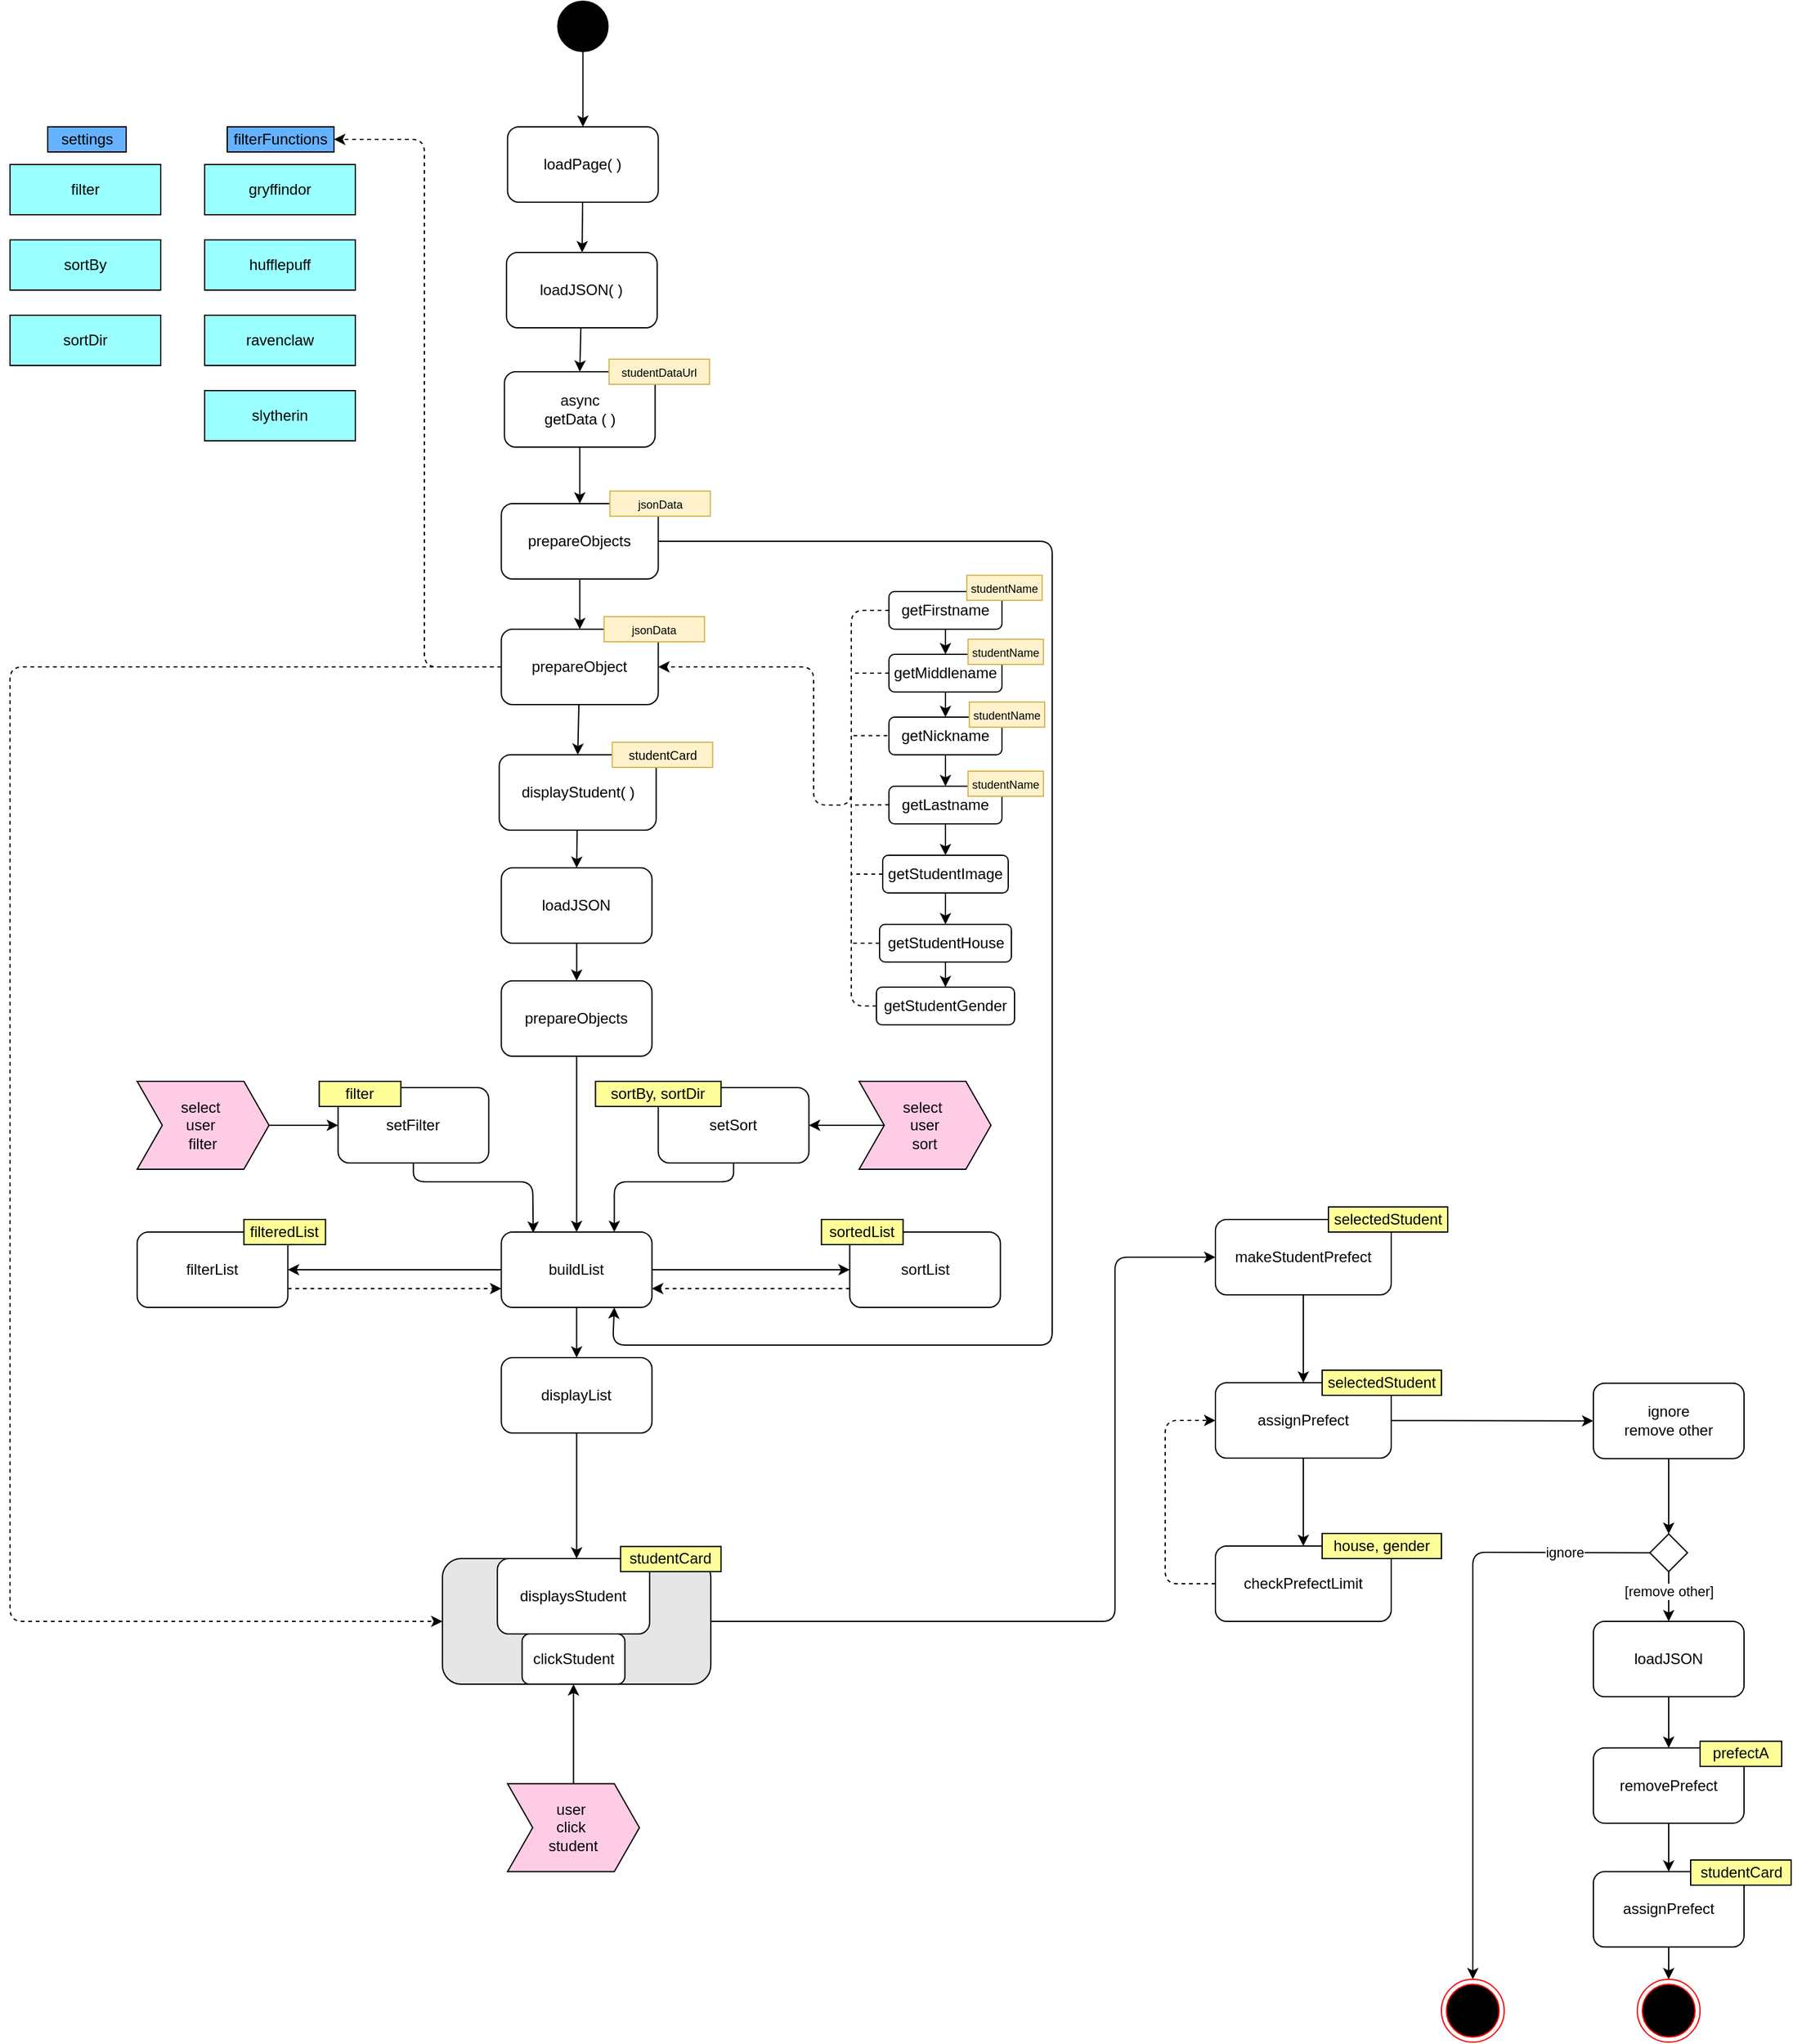 <mxfile>
    <diagram name="Page-1" id="Lkjmjo3w-PD-YkwlmQaR">
        <mxGraphModel dx="533" dy="1115" grid="1" gridSize="10" guides="1" tooltips="1" connect="1" arrows="1" fold="1" page="1" pageScale="1" pageWidth="850" pageHeight="1100" math="0" shadow="0">
            <root>
                <mxCell id="0"/>
                <mxCell id="1" parent="0"/>
                <mxCell id="229" style="edgeStyle=none;html=1;exitX=1;exitY=0.5;exitDx=0;exitDy=0;entryX=0;entryY=0.5;entryDx=0;entryDy=0;" edge="1" parent="1" source="59" target="86">
                    <mxGeometry relative="1" as="geometry">
                        <Array as="points">
                            <mxPoint x="1090" y="1530"/>
                            <mxPoint x="1090" y="1240"/>
                        </Array>
                    </mxGeometry>
                </mxCell>
                <mxCell id="59" value="" style="rounded=1;whiteSpace=wrap;html=1;fillColor=#E6E6E6;" parent="1" vertex="1">
                    <mxGeometry x="554.37" y="1480" width="213.75" height="100" as="geometry"/>
                </mxCell>
                <mxCell id="11" value="" style="edgeStyle=none;html=1;" parent="1" source="2" target="5" edge="1">
                    <mxGeometry relative="1" as="geometry"/>
                </mxCell>
                <mxCell id="2" value="select&amp;nbsp;&lt;br&gt;user&amp;nbsp;&lt;br&gt;filter&lt;br&gt;" style="shape=step;perimeter=stepPerimeter;whiteSpace=wrap;html=1;fixedSize=1;fillColor=#FFCCE6;" parent="1" vertex="1">
                    <mxGeometry x="311.25" y="1100" width="105" height="70" as="geometry"/>
                </mxCell>
                <mxCell id="12" value="" style="edgeStyle=none;html=1;" parent="1" source="4" target="6" edge="1">
                    <mxGeometry relative="1" as="geometry"/>
                </mxCell>
                <mxCell id="4" value="select&amp;nbsp;&lt;br&gt;user&lt;br&gt;sort&lt;br&gt;" style="shape=step;perimeter=stepPerimeter;whiteSpace=wrap;html=1;fixedSize=1;fillColor=#FFCCE6;" parent="1" vertex="1">
                    <mxGeometry x="886.25" y="1100" width="105" height="70" as="geometry"/>
                </mxCell>
                <mxCell id="9" value="" style="edgeStyle=none;html=1;entryX=0.212;entryY=0.01;entryDx=0;entryDy=0;entryPerimeter=0;" parent="1" source="5" target="7" edge="1">
                    <mxGeometry relative="1" as="geometry">
                        <mxPoint x="626.25" y="1200" as="targetPoint"/>
                        <Array as="points">
                            <mxPoint x="531.25" y="1180"/>
                            <mxPoint x="626.25" y="1180"/>
                        </Array>
                    </mxGeometry>
                </mxCell>
                <mxCell id="5" value="setFilter" style="rounded=1;whiteSpace=wrap;html=1;fillColor=#FFFFFF;" parent="1" vertex="1">
                    <mxGeometry x="471.25" y="1105" width="120" height="60" as="geometry"/>
                </mxCell>
                <mxCell id="10" style="edgeStyle=none;html=1;entryX=0.75;entryY=0;entryDx=0;entryDy=0;" parent="1" source="6" target="7" edge="1">
                    <mxGeometry relative="1" as="geometry">
                        <Array as="points">
                            <mxPoint x="786.25" y="1180"/>
                            <mxPoint x="691.25" y="1180"/>
                        </Array>
                    </mxGeometry>
                </mxCell>
                <mxCell id="6" value="setSort" style="rounded=1;whiteSpace=wrap;html=1;fillColor=#FFFFFF;" parent="1" vertex="1">
                    <mxGeometry x="726.25" y="1105" width="120" height="60" as="geometry"/>
                </mxCell>
                <mxCell id="18" style="edgeStyle=none;html=1;entryX=1;entryY=0.5;entryDx=0;entryDy=0;exitX=0;exitY=0.5;exitDx=0;exitDy=0;" parent="1" source="7" target="14" edge="1">
                    <mxGeometry relative="1" as="geometry"/>
                </mxCell>
                <mxCell id="19" style="edgeStyle=none;html=1;entryX=0;entryY=0.5;entryDx=0;entryDy=0;exitX=1;exitY=0.5;exitDx=0;exitDy=0;" parent="1" source="7" target="16" edge="1">
                    <mxGeometry relative="1" as="geometry">
                        <Array as="points"/>
                    </mxGeometry>
                </mxCell>
                <mxCell id="36" value="" style="edgeStyle=none;html=1;" parent="1" source="7" target="35" edge="1">
                    <mxGeometry relative="1" as="geometry"/>
                </mxCell>
                <mxCell id="7" value="buildList" style="rounded=1;whiteSpace=wrap;html=1;fillColor=#FFFFFF;" parent="1" vertex="1">
                    <mxGeometry x="601.25" y="1220" width="120" height="60" as="geometry"/>
                </mxCell>
                <mxCell id="14" value="filterList" style="rounded=1;whiteSpace=wrap;html=1;fillColor=#FFFFFF;" parent="1" vertex="1">
                    <mxGeometry x="311.25" y="1220" width="120" height="60" as="geometry"/>
                </mxCell>
                <mxCell id="15" value="filteredList" style="rounded=0;whiteSpace=wrap;html=1;fillColor=#FFFF99;" parent="1" vertex="1">
                    <mxGeometry x="396.25" y="1210" width="65" height="20" as="geometry"/>
                </mxCell>
                <mxCell id="16" value="sortList" style="rounded=1;whiteSpace=wrap;html=1;fillColor=#FFFFFF;" parent="1" vertex="1">
                    <mxGeometry x="878.75" y="1220" width="120" height="60" as="geometry"/>
                </mxCell>
                <mxCell id="33" value="" style="html=1;labelBackgroundColor=#ffffff;startArrow=none;startFill=0;startSize=6;endArrow=classic;endFill=1;endSize=6;jettySize=auto;orthogonalLoop=1;strokeWidth=1;dashed=1;fontSize=14;exitX=0;exitY=0.75;exitDx=0;exitDy=0;entryX=1;entryY=0.75;entryDx=0;entryDy=0;" parent="1" source="16" target="7" edge="1">
                    <mxGeometry width="60" height="60" relative="1" as="geometry">
                        <mxPoint x="796.25" y="1150" as="sourcePoint"/>
                        <mxPoint x="856.25" y="1090" as="targetPoint"/>
                    </mxGeometry>
                </mxCell>
                <mxCell id="34" value="" style="html=1;labelBackgroundColor=#ffffff;startArrow=none;startFill=0;startSize=6;endArrow=classic;endFill=1;endSize=6;jettySize=auto;orthogonalLoop=1;strokeWidth=1;dashed=1;fontSize=14;exitX=1;exitY=0.75;exitDx=0;exitDy=0;entryX=0;entryY=0.75;entryDx=0;entryDy=0;" parent="1" source="14" target="7" edge="1">
                    <mxGeometry width="60" height="60" relative="1" as="geometry">
                        <mxPoint x="618.75" y="1300" as="sourcePoint"/>
                        <mxPoint x="461.25" y="1300" as="targetPoint"/>
                    </mxGeometry>
                </mxCell>
                <mxCell id="55" style="edgeStyle=none;html=1;entryX=0.5;entryY=0;entryDx=0;entryDy=0;" parent="1" source="35" target="59" edge="1">
                    <mxGeometry relative="1" as="geometry">
                        <mxPoint x="660" y="1490" as="targetPoint"/>
                    </mxGeometry>
                </mxCell>
                <mxCell id="35" value="displayList" style="rounded=1;whiteSpace=wrap;html=1;fillColor=#FFFFFF;" parent="1" vertex="1">
                    <mxGeometry x="601.25" y="1320" width="120" height="60" as="geometry"/>
                </mxCell>
                <mxCell id="37" value="filter" style="rounded=0;whiteSpace=wrap;html=1;fillColor=#99FFFF;" parent="1" vertex="1">
                    <mxGeometry x="210" y="370" width="120" height="40" as="geometry"/>
                </mxCell>
                <mxCell id="38" value="sortBy" style="rounded=0;whiteSpace=wrap;html=1;fillColor=#99FFFF;" parent="1" vertex="1">
                    <mxGeometry x="210" y="430" width="120" height="40" as="geometry"/>
                </mxCell>
                <mxCell id="39" value="sortDir" style="rounded=0;whiteSpace=wrap;html=1;fillColor=#99FFFF;" parent="1" vertex="1">
                    <mxGeometry x="210" y="490" width="120" height="40" as="geometry"/>
                </mxCell>
                <mxCell id="40" value="filter" style="rounded=0;whiteSpace=wrap;html=1;fillColor=#FFFF99;" parent="1" vertex="1">
                    <mxGeometry x="456.25" y="1100" width="65" height="20" as="geometry"/>
                </mxCell>
                <mxCell id="44" value="sortedList" style="rounded=0;whiteSpace=wrap;html=1;fillColor=#FFFF99;" parent="1" vertex="1">
                    <mxGeometry x="856.25" y="1210" width="65" height="20" as="geometry"/>
                </mxCell>
                <mxCell id="45" value="settings" style="rounded=0;whiteSpace=wrap;html=1;fillColor=#66B2FF;" parent="1" vertex="1">
                    <mxGeometry x="240" y="340" width="62.5" height="20" as="geometry"/>
                </mxCell>
                <mxCell id="46" value="sortBy, sortDir" style="rounded=0;whiteSpace=wrap;html=1;fillColor=#FFFF99;" parent="1" vertex="1">
                    <mxGeometry x="676.25" y="1100" width="100" height="20" as="geometry"/>
                </mxCell>
                <mxCell id="48" value="" style="edgeStyle=orthogonalEdgeStyle;rounded=0;orthogonalLoop=1;jettySize=auto;html=1;" parent="1" source="49" edge="1">
                    <mxGeometry relative="1" as="geometry">
                        <mxPoint x="661.25" y="1020" as="targetPoint"/>
                    </mxGeometry>
                </mxCell>
                <mxCell id="49" value="loadJSON" style="rounded=1;whiteSpace=wrap;html=1;fillColor=#FFFFFF;" parent="1" vertex="1">
                    <mxGeometry x="601.25" y="930" width="120" height="60" as="geometry"/>
                </mxCell>
                <mxCell id="52" style="edgeStyle=none;html=1;entryX=0.5;entryY=0;entryDx=0;entryDy=0;" parent="1" source="50" target="7" edge="1">
                    <mxGeometry relative="1" as="geometry"/>
                </mxCell>
                <mxCell id="50" value="prepareObjects" style="rounded=1;whiteSpace=wrap;html=1;fillColor=#FFFFFF;" parent="1" vertex="1">
                    <mxGeometry x="601.25" y="1020" width="120" height="60" as="geometry"/>
                </mxCell>
                <mxCell id="53" value="displaysStudent" style="rounded=1;whiteSpace=wrap;html=1;fillColor=#FFFFFF;" parent="1" vertex="1">
                    <mxGeometry x="598.12" y="1480" width="121.25" height="60" as="geometry"/>
                </mxCell>
                <mxCell id="54" value="studentCard" style="rounded=0;whiteSpace=wrap;html=1;fillColor=#FFFF99;" parent="1" vertex="1">
                    <mxGeometry x="696.25" y="1470.36" width="80" height="20" as="geometry"/>
                </mxCell>
                <mxCell id="60" value="clickStudent" style="rounded=1;whiteSpace=wrap;html=1;fillColor=#FFFFFF;" parent="1" vertex="1">
                    <mxGeometry x="617.81" y="1540" width="81.88" height="40" as="geometry"/>
                </mxCell>
                <mxCell id="110" value="" style="edgeStyle=none;html=1;" parent="1" source="86" edge="1">
                    <mxGeometry relative="1" as="geometry">
                        <mxPoint x="1240" y="1340" as="targetPoint"/>
                    </mxGeometry>
                </mxCell>
                <mxCell id="86" value="makeStudentPrefect" style="rounded=1;whiteSpace=wrap;html=1;fillColor=#FFFFFF;" parent="1" vertex="1">
                    <mxGeometry x="1170" y="1210" width="140" height="60" as="geometry"/>
                </mxCell>
                <mxCell id="162" style="edgeStyle=none;html=1;exitX=0;exitY=0.5;exitDx=0;exitDy=0;entryX=0.5;entryY=0;entryDx=0;entryDy=0;startArrow=none;" edge="1" parent="1" source="179" target="161">
                    <mxGeometry relative="1" as="geometry">
                        <Array as="points">
                            <mxPoint x="1375" y="1475"/>
                        </Array>
                    </mxGeometry>
                </mxCell>
                <mxCell id="196" value="ignore" style="edgeLabel;html=1;align=center;verticalAlign=middle;resizable=0;points=[];" connectable="0" vertex="1" parent="162">
                    <mxGeometry x="-0.638" y="1" relative="1" as="geometry">
                        <mxPoint x="19" y="-1" as="offset"/>
                    </mxGeometry>
                </mxCell>
                <mxCell id="197" style="edgeStyle=none;html=1;entryX=0.5;entryY=0;entryDx=0;entryDy=0;" edge="1" parent="1" source="88" target="179">
                    <mxGeometry relative="1" as="geometry"/>
                </mxCell>
                <mxCell id="88" value="ignore&lt;br&gt;remove other" style="rounded=1;whiteSpace=wrap;html=1;fillColor=#FFFFFF;" parent="1" vertex="1">
                    <mxGeometry x="1471" y="1340.36" width="120" height="60" as="geometry"/>
                </mxCell>
                <mxCell id="228" value="" style="edgeStyle=none;html=1;" edge="1" parent="1" source="109" target="60">
                    <mxGeometry relative="1" as="geometry"/>
                </mxCell>
                <mxCell id="109" value="user&amp;nbsp;&lt;br&gt;click&amp;nbsp;&lt;br&gt;student" style="shape=step;perimeter=stepPerimeter;whiteSpace=wrap;html=1;fixedSize=1;fillColor=#FFCCE6;" parent="1" vertex="1">
                    <mxGeometry x="606.25" y="1659.29" width="105" height="70" as="geometry"/>
                </mxCell>
                <mxCell id="145" value="" style="edgeStyle=none;html=1;entryX=0;entryY=0.5;entryDx=0;entryDy=0;" edge="1" parent="1" source="144" target="88">
                    <mxGeometry relative="1" as="geometry">
                        <mxPoint x="1350" y="1410" as="targetPoint"/>
                    </mxGeometry>
                </mxCell>
                <mxCell id="153" style="edgeStyle=none;html=1;entryX=0.5;entryY=0;entryDx=0;entryDy=0;" edge="1" parent="1" source="144" target="148">
                    <mxGeometry relative="1" as="geometry"/>
                </mxCell>
                <mxCell id="144" value="assignPrefect" style="rounded=1;whiteSpace=wrap;html=1;fillColor=#FFFFFF;" vertex="1" parent="1">
                    <mxGeometry x="1170" y="1340" width="140" height="60" as="geometry"/>
                </mxCell>
                <mxCell id="148" value="checkPrefectLimit" style="rounded=1;whiteSpace=wrap;html=1;fillColor=#FFFFFF;" vertex="1" parent="1">
                    <mxGeometry x="1170" y="1470" width="140" height="60" as="geometry"/>
                </mxCell>
                <mxCell id="142" value="house, gender" style="rounded=0;whiteSpace=wrap;html=1;fillColor=#FFFF99;" parent="1" vertex="1">
                    <mxGeometry x="1255" y="1460" width="95" height="20" as="geometry"/>
                </mxCell>
                <mxCell id="152" value="" style="html=1;labelBackgroundColor=#ffffff;startArrow=none;startFill=0;startSize=6;endArrow=classic;endFill=1;endSize=6;jettySize=auto;orthogonalLoop=1;strokeWidth=1;dashed=1;fontSize=14;exitX=0;exitY=0.5;exitDx=0;exitDy=0;entryX=0;entryY=0.5;entryDx=0;entryDy=0;" edge="1" parent="1" source="148" target="144">
                    <mxGeometry width="60" height="60" relative="1" as="geometry">
                        <mxPoint x="1000" y="1460" as="sourcePoint"/>
                        <mxPoint x="1130" y="1380" as="targetPoint"/>
                        <Array as="points">
                            <mxPoint x="1130" y="1500"/>
                            <mxPoint x="1130" y="1370"/>
                        </Array>
                    </mxGeometry>
                </mxCell>
                <mxCell id="155" value="selectedStudent" style="rounded=0;whiteSpace=wrap;html=1;fillColor=#FFFF99;" vertex="1" parent="1">
                    <mxGeometry x="1255" y="1330" width="95" height="20" as="geometry"/>
                </mxCell>
                <mxCell id="156" value="selectedStudent" style="rounded=0;whiteSpace=wrap;html=1;fillColor=#FFFF99;" vertex="1" parent="1">
                    <mxGeometry x="1260" y="1200" width="95" height="20" as="geometry"/>
                </mxCell>
                <mxCell id="170" style="edgeStyle=none;html=1;entryX=0.5;entryY=0;entryDx=0;entryDy=0;" edge="1" parent="1" source="157" target="165">
                    <mxGeometry relative="1" as="geometry"/>
                </mxCell>
                <mxCell id="157" value="loadJSON" style="rounded=1;whiteSpace=wrap;html=1;fillColor=#FFFFFF;" vertex="1" parent="1">
                    <mxGeometry x="1471" y="1530" width="120" height="60" as="geometry"/>
                </mxCell>
                <mxCell id="161" value="" style="ellipse;html=1;shape=endState;fillColor=#000000;strokeColor=#ff0000;" vertex="1" parent="1">
                    <mxGeometry x="1350" y="1815.0" width="50" height="50" as="geometry"/>
                </mxCell>
                <mxCell id="171" style="edgeStyle=none;html=1;entryX=0.5;entryY=0;entryDx=0;entryDy=0;" edge="1" parent="1" source="165" target="167">
                    <mxGeometry relative="1" as="geometry"/>
                </mxCell>
                <mxCell id="165" value="removePrefect" style="rounded=1;whiteSpace=wrap;html=1;fillColor=#FFFFFF;" vertex="1" parent="1">
                    <mxGeometry x="1471" y="1630.71" width="120" height="60" as="geometry"/>
                </mxCell>
                <mxCell id="166" value="prefectA" style="rounded=0;whiteSpace=wrap;html=1;fillColor=#FFFF99;" vertex="1" parent="1">
                    <mxGeometry x="1556" y="1625.42" width="65" height="20" as="geometry"/>
                </mxCell>
                <mxCell id="194" value="" style="edgeStyle=none;html=1;" edge="1" parent="1" source="167" target="192">
                    <mxGeometry relative="1" as="geometry"/>
                </mxCell>
                <mxCell id="167" value="assignPrefect" style="rounded=1;whiteSpace=wrap;html=1;fillColor=#FFFFFF;" vertex="1" parent="1">
                    <mxGeometry x="1471" y="1729.29" width="120" height="60" as="geometry"/>
                </mxCell>
                <mxCell id="168" value="studentCard" style="rounded=0;whiteSpace=wrap;html=1;fillColor=#FFFF99;" vertex="1" parent="1">
                    <mxGeometry x="1548.5" y="1720" width="80" height="20" as="geometry"/>
                </mxCell>
                <mxCell id="181" value="" style="edgeStyle=none;html=1;" edge="1" parent="1" source="179" target="157">
                    <mxGeometry relative="1" as="geometry"/>
                </mxCell>
                <mxCell id="182" value="[remove other]" style="edgeLabel;html=1;align=center;verticalAlign=middle;resizable=0;points=[];" connectable="0" vertex="1" parent="181">
                    <mxGeometry x="-0.556" relative="1" as="geometry">
                        <mxPoint y="6" as="offset"/>
                    </mxGeometry>
                </mxCell>
                <mxCell id="179" value="" style="rhombus;whiteSpace=wrap;html=1;fillColor=none;" vertex="1" parent="1">
                    <mxGeometry x="1516" y="1460.36" width="30" height="30" as="geometry"/>
                </mxCell>
                <mxCell id="192" value="" style="ellipse;html=1;shape=endState;fillColor=#000000;strokeColor=#ff0000;" vertex="1" parent="1">
                    <mxGeometry x="1506" y="1815.0" width="50" height="50" as="geometry"/>
                </mxCell>
                <mxCell id="198" value="" style="edgeStyle=orthogonalEdgeStyle;rounded=0;orthogonalLoop=1;jettySize=auto;html=1;fontSize=9;" edge="1" parent="1" source="199" target="201">
                    <mxGeometry relative="1" as="geometry"/>
                </mxCell>
                <mxCell id="199" value="" style="ellipse;whiteSpace=wrap;html=1;aspect=fixed;fillColor=#000000;" vertex="1" parent="1">
                    <mxGeometry x="646.25" y="240" width="40" height="40" as="geometry"/>
                </mxCell>
                <mxCell id="232" value="" style="edgeStyle=none;html=1;" edge="1" parent="1" source="201" target="203">
                    <mxGeometry relative="1" as="geometry"/>
                </mxCell>
                <mxCell id="201" value="loadPage( )" style="rounded=1;whiteSpace=wrap;html=1;fillColor=#FFFFFF;" vertex="1" parent="1">
                    <mxGeometry x="606.25" y="340" width="120" height="60" as="geometry"/>
                </mxCell>
                <mxCell id="234" style="edgeStyle=none;html=1;entryX=0.5;entryY=0;entryDx=0;entryDy=0;" edge="1" parent="1" source="203" target="205">
                    <mxGeometry relative="1" as="geometry"/>
                </mxCell>
                <mxCell id="203" value="loadJSON( )" style="rounded=1;whiteSpace=wrap;html=1;fillColor=#FFFFFF;" vertex="1" parent="1">
                    <mxGeometry x="605.38" y="440" width="120" height="60" as="geometry"/>
                </mxCell>
                <mxCell id="235" style="edgeStyle=none;html=1;entryX=0.5;entryY=0;entryDx=0;entryDy=0;" edge="1" parent="1" source="205" target="209">
                    <mxGeometry relative="1" as="geometry"/>
                </mxCell>
                <mxCell id="205" value="async&lt;br&gt;getData ( )" style="rounded=1;whiteSpace=wrap;html=1;fillColor=#FFFFFF;" vertex="1" parent="1">
                    <mxGeometry x="603.75" y="535" width="120" height="60" as="geometry"/>
                </mxCell>
                <mxCell id="236" style="edgeStyle=none;html=1;entryX=0.5;entryY=0;entryDx=0;entryDy=0;" edge="1" parent="1" source="209" target="226">
                    <mxGeometry relative="1" as="geometry"/>
                </mxCell>
                <mxCell id="239" style="edgeStyle=none;html=1;entryX=0.75;entryY=1;entryDx=0;entryDy=0;exitX=1;exitY=0.5;exitDx=0;exitDy=0;" edge="1" parent="1" source="209" target="7">
                    <mxGeometry relative="1" as="geometry">
                        <Array as="points">
                            <mxPoint x="1040" y="670"/>
                            <mxPoint x="1040" y="1310"/>
                            <mxPoint x="690" y="1310"/>
                        </Array>
                    </mxGeometry>
                </mxCell>
                <mxCell id="209" value="prepareObjects" style="rounded=1;whiteSpace=wrap;html=1;fillColor=#FFFFFF;" vertex="1" parent="1">
                    <mxGeometry x="601.25" y="640" width="125" height="60" as="geometry"/>
                </mxCell>
                <mxCell id="210" value="&lt;font style=&quot;font-size: 9px;&quot;&gt;jsonData&lt;/font&gt;" style="rounded=0;whiteSpace=wrap;html=1;fillColor=#fff2cc;strokeColor=#d6b656;" vertex="1" parent="1">
                    <mxGeometry x="687.75" y="630" width="80" height="20" as="geometry"/>
                </mxCell>
                <mxCell id="238" style="edgeStyle=none;html=1;entryX=0.5;entryY=0;entryDx=0;entryDy=0;" edge="1" parent="1" source="213" target="49">
                    <mxGeometry relative="1" as="geometry"/>
                </mxCell>
                <mxCell id="213" value="displayStudent( )" style="rounded=1;whiteSpace=wrap;html=1;fillColor=#FFFFFF;" vertex="1" parent="1">
                    <mxGeometry x="599.62" y="840" width="125" height="60" as="geometry"/>
                </mxCell>
                <mxCell id="214" value="&lt;font size=&quot;1&quot;&gt;studentCard&lt;/font&gt;" style="rounded=0;whiteSpace=wrap;html=1;fillColor=#fff2cc;strokeColor=#d6b656;" vertex="1" parent="1">
                    <mxGeometry x="689.62" y="830" width="80" height="20" as="geometry"/>
                </mxCell>
                <mxCell id="215" value="&lt;font style=&quot;font-size: 9px;&quot;&gt;studentDataUrl&lt;/font&gt;" style="rounded=0;whiteSpace=wrap;html=1;fillColor=#fff2cc;strokeColor=#d6b656;" vertex="1" parent="1">
                    <mxGeometry x="687.12" y="525" width="80" height="20" as="geometry"/>
                </mxCell>
                <mxCell id="221" value="gryffindor" style="rounded=0;whiteSpace=wrap;html=1;fillColor=#99FFFF;" vertex="1" parent="1">
                    <mxGeometry x="365" y="370" width="120" height="40" as="geometry"/>
                </mxCell>
                <mxCell id="222" value="hufflepuff" style="rounded=0;whiteSpace=wrap;html=1;fillColor=#99FFFF;" vertex="1" parent="1">
                    <mxGeometry x="365" y="430" width="120" height="40" as="geometry"/>
                </mxCell>
                <mxCell id="223" value="ravenclaw" style="rounded=0;whiteSpace=wrap;html=1;fillColor=#99FFFF;" vertex="1" parent="1">
                    <mxGeometry x="365" y="490" width="120" height="40" as="geometry"/>
                </mxCell>
                <mxCell id="224" value="filterFunctions" style="rounded=0;whiteSpace=wrap;html=1;fillColor=#66B2FF;" vertex="1" parent="1">
                    <mxGeometry x="383" y="340" width="85" height="20" as="geometry"/>
                </mxCell>
                <mxCell id="225" value="slytherin" style="rounded=0;whiteSpace=wrap;html=1;fillColor=#99FFFF;" vertex="1" parent="1">
                    <mxGeometry x="365" y="550" width="120" height="40" as="geometry"/>
                </mxCell>
                <mxCell id="237" style="edgeStyle=none;html=1;entryX=0.5;entryY=0;entryDx=0;entryDy=0;" edge="1" parent="1" source="226" target="213">
                    <mxGeometry relative="1" as="geometry"/>
                </mxCell>
                <mxCell id="226" value="prepareObject" style="rounded=1;whiteSpace=wrap;html=1;fillColor=#FFFFFF;" vertex="1" parent="1">
                    <mxGeometry x="601.25" y="740" width="125" height="60" as="geometry"/>
                </mxCell>
                <mxCell id="227" value="&lt;font style=&quot;font-size: 9px;&quot;&gt;jsonData&lt;/font&gt;" style="rounded=0;whiteSpace=wrap;html=1;fillColor=#fff2cc;strokeColor=#d6b656;" vertex="1" parent="1">
                    <mxGeometry x="683.12" y="730" width="80" height="20" as="geometry"/>
                </mxCell>
                <mxCell id="231" value="" style="html=1;labelBackgroundColor=#ffffff;startArrow=none;startFill=0;startSize=6;endArrow=classic;endFill=1;endSize=6;jettySize=auto;orthogonalLoop=1;strokeWidth=1;dashed=1;fontSize=14;exitX=0;exitY=0.5;exitDx=0;exitDy=0;entryX=1;entryY=0.5;entryDx=0;entryDy=0;" edge="1" parent="1" source="226" target="224">
                    <mxGeometry width="60" height="60" relative="1" as="geometry">
                        <mxPoint x="490" y="990" as="sourcePoint"/>
                        <mxPoint x="510" y="340" as="targetPoint"/>
                        <Array as="points">
                            <mxPoint x="540" y="770"/>
                            <mxPoint x="540" y="350"/>
                        </Array>
                    </mxGeometry>
                </mxCell>
                <mxCell id="240" value="" style="html=1;labelBackgroundColor=#ffffff;startArrow=none;startFill=0;startSize=6;endArrow=classic;endFill=1;endSize=6;jettySize=auto;orthogonalLoop=1;strokeWidth=1;dashed=1;fontSize=14;exitX=0;exitY=0.5;exitDx=0;exitDy=0;entryX=0;entryY=0.5;entryDx=0;entryDy=0;" edge="1" parent="1" source="226" target="59">
                    <mxGeometry width="60" height="60" relative="1" as="geometry">
                        <mxPoint x="310" y="660" as="sourcePoint"/>
                        <mxPoint x="370" y="600" as="targetPoint"/>
                        <Array as="points">
                            <mxPoint x="210" y="770"/>
                            <mxPoint x="210" y="1530"/>
                        </Array>
                    </mxGeometry>
                </mxCell>
                <mxCell id="252" style="edgeStyle=none;html=1;entryX=0.5;entryY=0;entryDx=0;entryDy=0;" edge="1" parent="1" source="241" target="242">
                    <mxGeometry relative="1" as="geometry"/>
                </mxCell>
                <mxCell id="241" value="getFirstname" style="rounded=1;whiteSpace=wrap;html=1;fillColor=#FFFFFF;" vertex="1" parent="1">
                    <mxGeometry x="910" y="710" width="90" height="30" as="geometry"/>
                </mxCell>
                <mxCell id="253" style="edgeStyle=none;html=1;entryX=0.5;entryY=0;entryDx=0;entryDy=0;" edge="1" parent="1" source="242" target="243">
                    <mxGeometry relative="1" as="geometry"/>
                </mxCell>
                <mxCell id="242" value="getMiddlename" style="rounded=1;whiteSpace=wrap;html=1;fillColor=#FFFFFF;" vertex="1" parent="1">
                    <mxGeometry x="910" y="760" width="90" height="30" as="geometry"/>
                </mxCell>
                <mxCell id="254" style="edgeStyle=none;html=1;" edge="1" parent="1" source="243" target="244">
                    <mxGeometry relative="1" as="geometry"/>
                </mxCell>
                <mxCell id="243" value="getNickname" style="rounded=1;whiteSpace=wrap;html=1;fillColor=#FFFFFF;" vertex="1" parent="1">
                    <mxGeometry x="910" y="810" width="90" height="30" as="geometry"/>
                </mxCell>
                <mxCell id="255" style="edgeStyle=none;html=1;entryX=0.5;entryY=0;entryDx=0;entryDy=0;" edge="1" parent="1" source="244" target="245">
                    <mxGeometry relative="1" as="geometry"/>
                </mxCell>
                <mxCell id="244" value="getLastname" style="rounded=1;whiteSpace=wrap;html=1;fillColor=#FFFFFF;" vertex="1" parent="1">
                    <mxGeometry x="910" y="865" width="90" height="30" as="geometry"/>
                </mxCell>
                <mxCell id="256" style="edgeStyle=none;html=1;entryX=0.5;entryY=0;entryDx=0;entryDy=0;" edge="1" parent="1" source="245" target="246">
                    <mxGeometry relative="1" as="geometry"/>
                </mxCell>
                <mxCell id="245" value="getStudentImage" style="rounded=1;whiteSpace=wrap;html=1;fillColor=#FFFFFF;" vertex="1" parent="1">
                    <mxGeometry x="905" y="920" width="100" height="30" as="geometry"/>
                </mxCell>
                <mxCell id="257" style="edgeStyle=none;html=1;" edge="1" parent="1" source="246" target="247">
                    <mxGeometry relative="1" as="geometry"/>
                </mxCell>
                <mxCell id="246" value="getStudentHouse" style="rounded=1;whiteSpace=wrap;html=1;fillColor=#FFFFFF;" vertex="1" parent="1">
                    <mxGeometry x="902.5" y="975" width="105" height="30" as="geometry"/>
                </mxCell>
                <mxCell id="247" value="getStudentGender" style="rounded=1;whiteSpace=wrap;html=1;fillColor=#FFFFFF;" vertex="1" parent="1">
                    <mxGeometry x="900" y="1025" width="110" height="30" as="geometry"/>
                </mxCell>
                <mxCell id="258" value="" style="html=1;labelBackgroundColor=#ffffff;startArrow=none;startFill=0;startSize=6;endArrow=classic;endFill=1;endSize=6;jettySize=auto;orthogonalLoop=1;strokeWidth=1;dashed=1;fontSize=14;exitX=0;exitY=0.5;exitDx=0;exitDy=0;entryX=1;entryY=0.5;entryDx=0;entryDy=0;" edge="1" parent="1" source="241" target="226">
                    <mxGeometry width="60" height="60" relative="1" as="geometry">
                        <mxPoint x="830" y="700" as="sourcePoint"/>
                        <mxPoint x="890" y="640" as="targetPoint"/>
                        <Array as="points">
                            <mxPoint x="880" y="725"/>
                            <mxPoint x="880" y="880"/>
                            <mxPoint x="850" y="880"/>
                            <mxPoint x="850" y="770"/>
                        </Array>
                    </mxGeometry>
                </mxCell>
                <mxCell id="260" value="" style="endArrow=none;dashed=1;html=1;exitX=0;exitY=0.5;exitDx=0;exitDy=0;" edge="1" parent="1" source="242">
                    <mxGeometry width="50" height="50" relative="1" as="geometry">
                        <mxPoint x="830" y="690" as="sourcePoint"/>
                        <mxPoint x="880" y="775" as="targetPoint"/>
                    </mxGeometry>
                </mxCell>
                <mxCell id="262" value="" style="endArrow=none;dashed=1;html=1;exitX=0;exitY=0.5;exitDx=0;exitDy=0;" edge="1" parent="1">
                    <mxGeometry width="50" height="50" relative="1" as="geometry">
                        <mxPoint x="908.75" y="824.79" as="sourcePoint"/>
                        <mxPoint x="878.75" y="824.79" as="targetPoint"/>
                    </mxGeometry>
                </mxCell>
                <mxCell id="263" value="" style="endArrow=none;dashed=1;html=1;exitX=0;exitY=0.5;exitDx=0;exitDy=0;" edge="1" parent="1">
                    <mxGeometry width="50" height="50" relative="1" as="geometry">
                        <mxPoint x="910" y="879.79" as="sourcePoint"/>
                        <mxPoint x="880" y="880" as="targetPoint"/>
                    </mxGeometry>
                </mxCell>
                <mxCell id="264" value="" style="endArrow=none;dashed=1;html=1;exitX=0;exitY=0.5;exitDx=0;exitDy=0;" edge="1" parent="1" source="247">
                    <mxGeometry width="50" height="50" relative="1" as="geometry">
                        <mxPoint x="850" y="920" as="sourcePoint"/>
                        <mxPoint x="880" y="870" as="targetPoint"/>
                        <Array as="points">
                            <mxPoint x="880" y="1040"/>
                        </Array>
                    </mxGeometry>
                </mxCell>
                <mxCell id="265" value="" style="endArrow=none;dashed=1;html=1;exitX=0;exitY=0.5;exitDx=0;exitDy=0;" edge="1" parent="1" source="245">
                    <mxGeometry width="50" height="50" relative="1" as="geometry">
                        <mxPoint x="850" y="920" as="sourcePoint"/>
                        <mxPoint x="880" y="935" as="targetPoint"/>
                    </mxGeometry>
                </mxCell>
                <mxCell id="266" value="" style="endArrow=none;dashed=1;html=1;exitX=0;exitY=0.5;exitDx=0;exitDy=0;" edge="1" parent="1" source="246">
                    <mxGeometry width="50" height="50" relative="1" as="geometry">
                        <mxPoint x="850" y="920" as="sourcePoint"/>
                        <mxPoint x="880" y="990" as="targetPoint"/>
                    </mxGeometry>
                </mxCell>
                <mxCell id="267" value="&lt;font style=&quot;font-size: 9px;&quot;&gt;studentName&lt;/font&gt;" style="rounded=0;whiteSpace=wrap;html=1;fillColor=#fff2cc;strokeColor=#d6b656;" vertex="1" parent="1">
                    <mxGeometry x="972" y="697" width="60" height="20" as="geometry"/>
                </mxCell>
                <mxCell id="268" value="&lt;font style=&quot;font-size: 9px;&quot;&gt;studentName&lt;/font&gt;" style="rounded=0;whiteSpace=wrap;html=1;fillColor=#fff2cc;strokeColor=#d6b656;" vertex="1" parent="1">
                    <mxGeometry x="973" y="748" width="60" height="20" as="geometry"/>
                </mxCell>
                <mxCell id="269" value="&lt;font style=&quot;font-size: 9px;&quot;&gt;studentName&lt;/font&gt;" style="rounded=0;whiteSpace=wrap;html=1;fillColor=#fff2cc;strokeColor=#d6b656;" vertex="1" parent="1">
                    <mxGeometry x="974" y="798" width="60" height="20" as="geometry"/>
                </mxCell>
                <mxCell id="270" value="&lt;font style=&quot;font-size: 9px;&quot;&gt;studentName&lt;/font&gt;" style="rounded=0;whiteSpace=wrap;html=1;fillColor=#fff2cc;strokeColor=#d6b656;" vertex="1" parent="1">
                    <mxGeometry x="973" y="853" width="60" height="20" as="geometry"/>
                </mxCell>
            </root>
        </mxGraphModel>
    </diagram>
</mxfile>